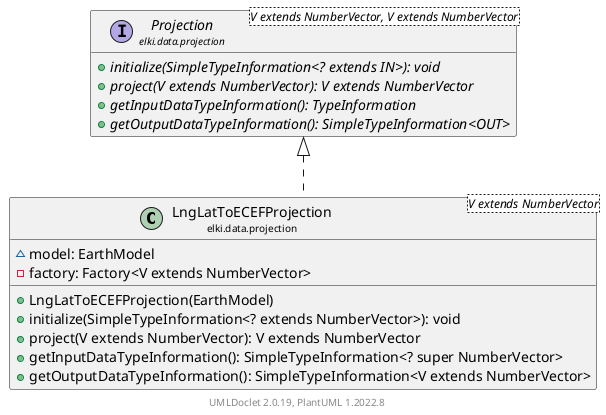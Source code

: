 @startuml
    remove .*\.(Instance|Par|Parameterizer|Factory)$
    set namespaceSeparator none
    hide empty fields
    hide empty methods

    class "<size:14>LngLatToECEFProjection\n<size:10>elki.data.projection" as elki.data.projection.LngLatToECEFProjection<V extends NumberVector> [[LngLatToECEFProjection.html]] {
        ~model: EarthModel
        -factory: Factory<V extends NumberVector>
        +LngLatToECEFProjection(EarthModel)
        +initialize(SimpleTypeInformation<? extends NumberVector>): void
        +project(V extends NumberVector): V extends NumberVector
        +getInputDataTypeInformation(): SimpleTypeInformation<? super NumberVector>
        +getOutputDataTypeInformation(): SimpleTypeInformation<V extends NumberVector>
    }

    interface "<size:14>Projection\n<size:10>elki.data.projection" as elki.data.projection.Projection<V extends NumberVector, V extends NumberVector> [[Projection.html]] {
        {abstract} +initialize(SimpleTypeInformation<? extends IN>): void
        {abstract} +project(V extends NumberVector): V extends NumberVector
        {abstract} +getInputDataTypeInformation(): TypeInformation
        {abstract} +getOutputDataTypeInformation(): SimpleTypeInformation<OUT>
    }
    class "<size:14>LngLatToECEFProjection.Par\n<size:10>elki.data.projection" as elki.data.projection.LngLatToECEFProjection.Par

    elki.data.projection.Projection <|.. elki.data.projection.LngLatToECEFProjection
    elki.data.projection.LngLatToECEFProjection +-- elki.data.projection.LngLatToECEFProjection.Par

    center footer UMLDoclet 2.0.19, PlantUML 1.2022.8
@enduml
